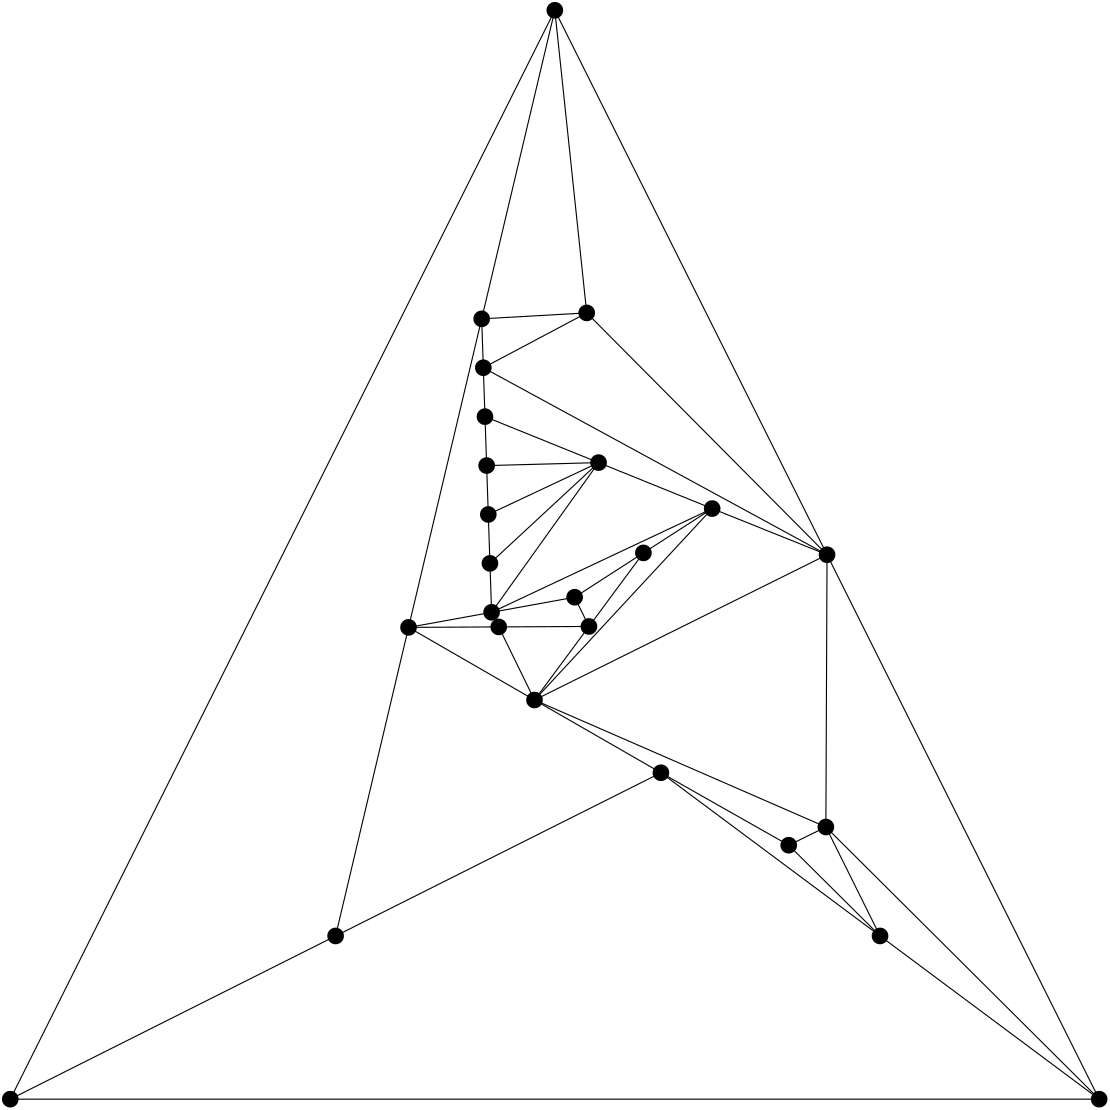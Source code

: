 <?xml version="1.0"?>
			<!DOCTYPE ipe SYSTEM "ipe.dtd">
			<ipe version="70005" creator="Ipe 7.1.4">
			<info created="D:20150825115823" modified="D:20150825115852"/>
					<ipestyle name="basic">
		<symbol name="arrow/arc(spx)">
		<path stroke="sym-stroke" fill="sym-stroke" pen="sym-pen">
		0 0 m
		-1 0.333 l
		-1 -0.333 l
		h
		</path>
		</symbol>
		<symbol name="arrow/farc(spx)">
		<path stroke="sym-stroke" fill="white" pen="sym-pen">
		0 0 m
		-1 0.333 l
		-1 -0.333 l
		h
		</path>
		</symbol>
		<symbol name="mark/circle(sx)" transformations="translations">
		<path fill="sym-stroke">
		0.6 0 0 0.6 0 0 e
		0.4 0 0 0.4 0 0 e
		</path>
		</symbol>
		<symbol name="mark/disk(sx)" transformations="translations">
		<path fill="sym-stroke">
		0.6 0 0 0.6 0 0 e
		</path>
		</symbol>
		<symbol name="mark/fdisk(sfx)" transformations="translations">
		<group>
		<path fill="sym-fill">
		0.5 0 0 0.5 0 0 e
		</path>
		<path fill="sym-stroke" fillrule="eofill">
		0.6 0 0 0.6 0 0 e
		0.4 0 0 0.4 0 0 e
		</path>
		</group>
		</symbol>
		<symbol name="mark/box(sx)" transformations="translations">
		<path fill="sym-stroke" fillrule="eofill">
		-0.6 -0.6 m
		0.6 -0.6 l
		0.6 0.6 l
		-0.6 0.6 l
		h
		-0.4 -0.4 m
		0.4 -0.4 l
		0.4 0.4 l
		-0.4 0.4 l
		h
		</path>
		</symbol>
		<symbol name="mark/square(sx)" transformations="translations">
		<path fill="sym-stroke">
		-0.6 -0.6 m
		0.6 -0.6 l
		0.6 0.6 l
		-0.6 0.6 l
		h
		</path>
		</symbol>
		<symbol name="mark/fsquare(sfx)" transformations="translations">
		<group>
		<path fill="sym-fill">
		-0.5 -0.5 m
		0.5 -0.5 l
		0.5 0.5 l
		-0.5 0.5 l
		h
		</path>
		<path fill="sym-stroke" fillrule="eofill">
		-0.6 -0.6 m
		0.6 -0.6 l
		0.6 0.6 l
		-0.6 0.6 l
		h
		-0.4 -0.4 m
		0.4 -0.4 l
		0.4 0.4 l
		-0.4 0.4 l
		h
		</path>
		</group>
		</symbol>
		<symbol name="mark/cross(sx)" transformations="translations">
		<group>
		<path fill="sym-stroke">
		-0.43 -0.57 m
		0.57 0.43 l
		0.43 0.57 l
		-0.57 -0.43 l
		h
		</path>
		<path fill="sym-stroke">
		-0.43 0.57 m
		0.57 -0.43 l
		0.43 -0.57 l
		-0.57 0.43 l
		h
		</path>
		</group>
		</symbol>
		<symbol name="arrow/fnormal(spx)">
		<path stroke="sym-stroke" fill="white" pen="sym-pen">
		0 0 m
		-1 0.333 l
		-1 -0.333 l
		h
		</path>
		</symbol>
		<symbol name="arrow/pointed(spx)">
		<path stroke="sym-stroke" fill="sym-stroke" pen="sym-pen">
		0 0 m
		-1 0.333 l
		-0.8 0 l
		-1 -0.333 l
		h
		</path>
		</symbol>
		<symbol name="arrow/fpointed(spx)">
		<path stroke="sym-stroke" fill="white" pen="sym-pen">
		0 0 m
		-1 0.333 l
		-0.8 0 l
		-1 -0.333 l
		h
		</path>
		</symbol>
		<symbol name="arrow/linear(spx)">
		<path stroke="sym-stroke" pen="sym-pen">
		-1 0.333 m
		0 0 l
		-1 -0.333 l
		</path>
		</symbol>
		<symbol name="arrow/fdouble(spx)">
		<path stroke="sym-stroke" fill="white" pen="sym-pen">
		0 0 m
		-1 0.333 l
		-1 -0.333 l
		h
		-1 0 m
		-2 0.333 l
		-2 -0.333 l
		h
		</path>
		</symbol>
		<symbol name="arrow/double(spx)">
		<path stroke="sym-stroke" fill="sym-stroke" pen="sym-pen">
		0 0 m
		-1 0.333 l
		-1 -0.333 l
		h
		-1 0 m
		-2 0.333 l
		-2 -0.333 l
		h
		</path>
		</symbol>
		<pen name="heavier" value="0.8"/>
		<pen name="fat" value="1.2"/>
		<pen name="ultrafat" value="2"/>
		<symbolsize name="large" value="5"/>
		<symbolsize name="small" value="2"/>
		<symbolsize name="tiny" value="1.1"/>
		<arrowsize name="large" value="10"/>
		<arrowsize name="small" value="5"/>
		<arrowsize name="tiny" value="3"/>
		<color name="red" value="1 0 0"/>
		<color name="green" value="0 1 0"/>
		<color name="blue" value="0 0 1"/>
		<color name="yellow" value="1 1 0"/>
		<color name="orange" value="1 0.647 0"/>
		<color name="gold" value="1 0.843 0"/>
		<color name="purple" value="0.627 0.125 0.941"/>
		<color name="gray" value="0.745"/>
		<color name="brown" value="0.647 0.165 0.165"/>
		<color name="navy" value="0 0 0.502"/>
		<color name="pink" value="1 0.753 0.796"/>
		<color name="seagreen" value="0.18 0.545 0.341"/>
		<color name="turquoise" value="0.251 0.878 0.816"/>
		<color name="violet" value="0.933 0.51 0.933"/>
		<color name="darkblue" value="0 0 0.545"/>
		<color name="darkcyan" value="0 0.545 0.545"/>
		<color name="darkgray" value="0.663"/>
		<color name="darkgreen" value="0 0.392 0"/>
		<color name="darkmagenta" value="0.545 0 0.545"/>
		<color name="darkorange" value="1 0.549 0"/>
		<color name="darkred" value="0.545 0 0"/>
		<color name="lightblue" value="0.678 0.847 0.902"/>
		<color name="lightcyan" value="0.878 1 1"/>
		<color name="lightgray" value="0.827"/>
		<color name="lightgreen" value="0.565 0.933 0.565"/>
		<color name="lightyellow" value="1 1 0.878"/>
		<dashstyle name="dashed" value="[4] 0"/>
		<dashstyle name="dotted" value="[1 3] 0"/>
		<dashstyle name="dash dotted" value="[4 2 1 2] 0"/>
		<dashstyle name="dash dot dotted" value="[4 2 1 2 1 2] 0"/>
		<textsize name="large" value="\large"/>
		<textsize name="Large" value="\Large"/>
		<textsize name="LARGE" value="\LARGE"/>
		<textsize name="huge" value="\huge"/>
		<textsize name="Huge" value="\Huge"/>
		<textsize name="small" value="\small"/>
		<textsize name="footnote" value="\footnotesize"/>
		<textsize name="tiny" value="\tiny"/>
		<textstyle name="center" begin="\begin{center}" end="\end{center}"/>
		<textstyle name="itemize" begin="\begin{itemize}" end="\end{itemize}"/>
		<textstyle name="item" begin="\begin{itemize}\item{}" end="\end{itemize}"/>
		<gridsize name="4 pts" value="4"/>
		<gridsize name="8 pts (~3 mm)" value="8"/>
		<gridsize name="16 pts (~6 mm)" value="16"/>
		<gridsize name="32 pts (~12 mm)" value="32"/>
		<gridsize name="10 pts (~3.5 mm)" value="10"/>
		<gridsize name="20 pts (~7 mm)" value="20"/>
		<gridsize name="14 pts (~5 mm)" value="14"/>
		<gridsize name="28 pts (~10 mm)" value="28"/>
		<gridsize name="56 pts (~20 mm)" value="56"/>
		<anglesize name="90 deg" value="90"/>
		<anglesize name="60 deg" value="60"/>
		<anglesize name="45 deg" value="45"/>
		<anglesize name="30 deg" value="30"/>
		<anglesize name="22.5 deg" value="22.5"/>
		<tiling name="falling" angle="-60" step="4" width="1"/>
		<tiling name="rising" angle="30" step="4" width="1"/>
		</ipestyle>
<page>
			<layer name="alpha"/>
			<layer name="beta"/>
			<view layers="alpha beta" active="alpha"/>
<path layer="beta" stroke="black">
334.234068771054 217.513060231109 m
413.117034385527 158.756530115554 l
</path>
<path layer="beta" stroke="black">
334.234068771054 217.513060231109 m
217.117034385527 158.756540115669 l
</path>
<path layer="beta" stroke="black">
334.234068771054 217.513060231109 m
380.240943433790 191.426477669467 l
</path>
<path layer="beta" stroke="black">
334.234068771054 217.513060231109 m
288.718431523909 243.691112736998 l
</path>
<path layer="beta" stroke="black">
352.676207950574 312.611271699144 m
273.275359572432 275.272472127044 l
</path>
<path layer="beta" stroke="black">
352.676207950574 312.611271699144 m
311.785900331442 329.158428782000 l
</path>
<path layer="beta" stroke="black">
352.676207950574 312.611271699144 m
288.718431523909 243.691112736998 l
</path>
<path layer="beta" stroke="black">
352.676207950574 312.611271699144 m
394.034801248599 295.997532979376 l
</path>
<path layer="beta" stroke="black">
352.676207950574 312.611271699144 m
327.925155374691 296.655965242883 l
</path>
<path layer="beta" stroke="black">
270.300650997278 363.313864299309 m
270.895592712309 345.705585864856 l
</path>
<path layer="beta" stroke="black">
270.300650997278 363.313864299309 m
269.705709282347 380.922142733733 l
</path>
<path layer="beta" stroke="black">
270.300650997278 363.313864299309 m
394.034801248599 295.997532979376 l
</path>
<path layer="beta" stroke="black">
270.300650997278 363.313864299309 m
307.518990936716 383.058385003104 l
</path>
<path layer="beta" stroke="black">
273.275359572432 275.272472127044 m
303.174102798808 280.700658786623 l
</path>
<path layer="beta" stroke="black">
273.275359572432 275.272472127044 m
311.785900331442 329.158428782000 l
</path>
<path layer="beta" stroke="black">
273.275359572432 275.272472127044 m
272.680417857401 292.880750561497 l
</path>
<path layer="beta" stroke="black">
273.275359572432 275.272472127044 m
243.376616346057 269.844285467465 l
</path>
<path layer="beta" stroke="black">
308.321793449300 270.173538989941 m
275.849204897678 270.008912228703 l
</path>
<path layer="beta" stroke="black">
308.321793449300 270.173538989941 m
303.174102798808 280.700658786623 l
</path>
<path layer="beta" stroke="black">
308.321793449300 270.173538989941 m
288.718431523909 243.691112736998 l
</path>
<path layer="beta" stroke="black">
308.321793449300 270.173538989941 m
327.925155374691 296.655965242883 l
</path>
<path layer="beta" stroke="black">
275.849204897678 270.008912228703 m
288.718431523909 243.691112736998 l
</path>
<path layer="beta" stroke="black">
275.849204897678 270.008912228703 m
243.376616346057 269.844285467465 l
</path>
<path layer="beta" stroke="black">
492.000000000000 100.000000000000 m
393.615282061820 197.975317512823 l
</path>
<path layer="beta" stroke="black">
492.000000000000 100.000000000000 m
413.117034385527 158.756530115554 l
</path>
<path layer="beta" stroke="black">
492.000000000000 100.000000000000 m
394.034801248599 295.997532979376 l
</path>
<path layer="beta" stroke="black">
492.000000000000 100.000000000000 m
100.000000000000 100.000020000229 l
</path>
<path layer="beta" stroke="black">
303.174102798808 280.700658786623 m
327.925155374691 296.655965242883 l
</path>
<path layer="beta" stroke="black">
393.615282061820 197.975317512823 m
413.117034385527 158.756530115554 l
</path>
<path layer="beta" stroke="black">
393.615282061820 197.975317512823 m
380.240943433790 191.426477669467 l
</path>
<path layer="beta" stroke="black">
393.615282061820 197.975317512823 m
288.718431523909 243.691112736998 l
</path>
<path layer="beta" stroke="black">
393.615282061820 197.975317512823 m
394.034801248599 295.997532979376 l
</path>
<path layer="beta" stroke="black">
270.895592712309 345.705585864856 m
311.785900331442 329.158428782000 l
</path>
<path layer="beta" stroke="black">
270.895592712309 345.705585864856 m
271.490534427340 328.097307430403 l
</path>
<path layer="beta" stroke="black">
413.117034385527 158.756530115554 m
380.240943433790 191.426477669467 l
</path>
<path layer="beta" stroke="black">
217.117034385527 158.756540115669 m
100.000000000000 100.000020000229 l
</path>
<path layer="beta" stroke="black">
217.117034385527 158.756540115669 m
243.376616346057 269.844285467465 l
</path>
<path layer="beta" stroke="black">
311.785900331442 329.158428782000 m
271.490534427340 328.097307430403 l
</path>
<path layer="beta" stroke="black">
311.785900331442 329.158428782000 m
272.680417857401 292.880750561497 l
</path>
<path layer="beta" stroke="black">
311.785900331442 329.158428782000 m
272.085476142371 310.489028995949 l
</path>
<path layer="beta" stroke="black">
288.718431523909 243.691112736998 m
394.034801248599 295.997532979376 l
</path>
<path layer="beta" stroke="black">
288.718431523909 243.691112736998 m
243.376616346057 269.844285467465 l
</path>
<path layer="beta" stroke="black">
269.705709282347 380.922142733733 m
296.034802218638 492.000000000000 l
</path>
<path layer="beta" stroke="black">
269.705709282347 380.922142733733 m
243.376616346057 269.844285467465 l
</path>
<path layer="beta" stroke="black">
269.705709282347 380.922142733733 m
307.518990936716 383.058385003104 l
</path>
<path layer="beta" stroke="black">
271.490534427340 328.097307430403 m
272.085476142371 310.489028995949 l
</path>
<path layer="beta" stroke="black">
272.680417857401 292.880750561497 m
272.085476142371 310.489028995949 l
</path>
<path layer="beta" stroke="black">
394.034801248599 295.997532979376 m
296.034802218638 492.000000000000 l
</path>
<path layer="beta" stroke="black">
394.034801248599 295.997532979376 m
307.518990936716 383.058385003104 l
</path>
<path layer="beta" stroke="black">
100.000000000000 100.000020000229 m
296.034802218638 492.000000000000 l
</path>
<path layer="beta" stroke="black">
296.034802218638 492.000000000000 m
307.518990936716 383.058385003104 l
</path>
<use layer="alpha" name="mark/disk(sx)" pos="334.234068771054 217.513060231109" size="large" stroke="black"/>
<use layer="alpha" name="mark/disk(sx)" pos="352.676207950574 312.611271699144" size="large" stroke="black"/>
<use layer="alpha" name="mark/disk(sx)" pos="270.300650997278 363.313864299309" size="large" stroke="black"/>
<use layer="alpha" name="mark/disk(sx)" pos="273.275359572432 275.272472127044" size="large" stroke="black"/>
<use layer="alpha" name="mark/disk(sx)" pos="308.321793449300 270.173538989941" size="large" stroke="black"/>
<use layer="alpha" name="mark/disk(sx)" pos="275.849204897678 270.008912228703" size="large" stroke="black"/>
<use layer="alpha" name="mark/disk(sx)" pos="492.000000000000 100.000000000000" size="large" stroke="black"/>
<use layer="alpha" name="mark/disk(sx)" pos="303.174102798808 280.700658786623" size="large" stroke="black"/>
<use layer="alpha" name="mark/disk(sx)" pos="393.615282061820 197.975317512823" size="large" stroke="black"/>
<use layer="alpha" name="mark/disk(sx)" pos="270.895592712309 345.705585864856" size="large" stroke="black"/>
<use layer="alpha" name="mark/disk(sx)" pos="413.117034385527 158.756530115554" size="large" stroke="black"/>
<use layer="alpha" name="mark/disk(sx)" pos="217.117034385527 158.756540115669" size="large" stroke="black"/>
<use layer="alpha" name="mark/disk(sx)" pos="380.240943433790 191.426477669467" size="large" stroke="black"/>
<use layer="alpha" name="mark/disk(sx)" pos="311.785900331442 329.158428782000" size="large" stroke="black"/>
<use layer="alpha" name="mark/disk(sx)" pos="288.718431523909 243.691112736998" size="large" stroke="black"/>
<use layer="alpha" name="mark/disk(sx)" pos="269.705709282347 380.922142733733" size="large" stroke="black"/>
<use layer="alpha" name="mark/disk(sx)" pos="271.490534427340 328.097307430403" size="large" stroke="black"/>
<use layer="alpha" name="mark/disk(sx)" pos="272.680417857401 292.880750561497" size="large" stroke="black"/>
<use layer="alpha" name="mark/disk(sx)" pos="394.034801248599 295.997532979376" size="large" stroke="black"/>
<use layer="alpha" name="mark/disk(sx)" pos="100.000000000000 100.000020000229" size="large" stroke="black"/>
<use layer="alpha" name="mark/disk(sx)" pos="272.085476142371 310.489028995949" size="large" stroke="black"/>
<use layer="alpha" name="mark/disk(sx)" pos="296.034802218638 492.000000000000" size="large" stroke="black"/>
<use layer="alpha" name="mark/disk(sx)" pos="243.376616346057 269.844285467465" size="large" stroke="black"/>
<use layer="alpha" name="mark/disk(sx)" pos="327.925155374691 296.655965242883" size="large" stroke="black"/>
<use layer="alpha" name="mark/disk(sx)" pos="307.518990936716 383.058385003104" size="large" stroke="black"/>
</page>
</ipe>